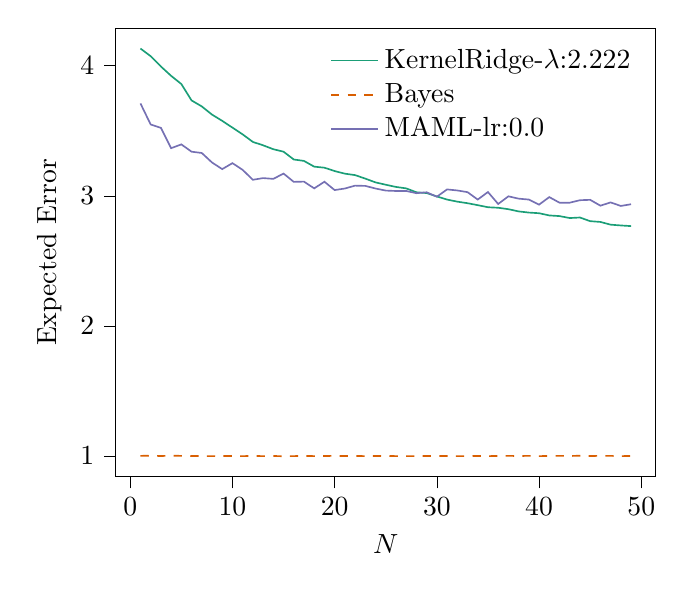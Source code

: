 % This file was created with tikzplotlib v0.10.1.
\begin{tikzpicture}

\definecolor{chocolate217952}{RGB}{217,95,2}
\definecolor{darkcyan27158119}{RGB}{27,158,119}
\definecolor{darkgray176}{RGB}{176,176,176}
\definecolor{lightslategray117112179}{RGB}{117,112,179}

\begin{axis}[
legend cell align={left},
legend style={fill opacity=0.8, draw opacity=1, text opacity=1, draw=none},
tick align=outside,
tick pos=left,
x grid style={darkgray176},
xlabel={\(\displaystyle N\)},
xmin=-1.4, xmax=51.4,
xtick style={color=black},
y grid style={darkgray176},
ylabel={Expected Error},
ymin=0.842, ymax=4.288,
ytick style={color=black}
]
\addplot [semithick, darkcyan27158119]
table {%
1 4.132
2 4.073
3 3.994
4 3.922
5 3.859
6 3.733
7 3.687
8 3.624
9 3.576
10 3.524
11 3.472
12 3.414
13 3.388
14 3.358
15 3.339
16 3.279
17 3.268
18 3.224
19 3.216
20 3.19
21 3.17
22 3.159
23 3.132
24 3.103
25 3.085
26 3.068
27 3.057
28 3.027
29 3.021
30 2.995
31 2.971
32 2.955
33 2.943
34 2.928
35 2.912
36 2.908
37 2.897
38 2.88
39 2.871
40 2.866
41 2.849
42 2.844
43 2.829
44 2.833
45 2.805
46 2.799
47 2.778
48 2.772
49 2.767
};
\addlegendentry{KernelRidge-$\lambda$:2.222}
\addplot [semithick, chocolate217952, dashed]
table {%
1 1.001
2 1.002
3 1.0
4 1.002
5 1.001
6 1.0
7 0.999
8 0.999
9 1.0
10 1.0
11 0.999
12 1.0
13 0.999
14 1.0
15 0.998
16 0.999
17 1.001
18 0.999
19 1.0
20 1.001
21 1.0
22 1.0
23 0.999
24 1.0
25 1.001
26 0.999
27 0.999
28 0.999
29 1.0
30 1.0
31 1.0
32 0.999
33 0.999
34 1.0
35 0.999
36 1.0
37 1.001
38 1.0
39 1.001
40 0.999
41 1.0
42 1.001
43 1.0
44 1.002
45 1.0
46 1.001
47 1.001
48 0.999
49 1.0
};
\addlegendentry{Bayes}
\addplot [semithick, lightslategray117112179]
table {%
1 3.71
2 3.548
3 3.522
4 3.366
5 3.395
6 3.339
7 3.329
8 3.256
9 3.205
10 3.251
11 3.199
12 3.123
13 3.136
14 3.13
15 3.171
16 3.107
17 3.109
18 3.057
19 3.108
20 3.044
21 3.056
22 3.078
23 3.076
24 3.056
25 3.04
26 3.037
27 3.037
28 3.02
29 3.027
30 2.993
31 3.049
32 3.041
33 3.028
34 2.971
35 3.029
36 2.937
37 2.996
38 2.978
39 2.971
40 2.932
41 2.99
42 2.947
43 2.947
44 2.966
45 2.969
46 2.924
47 2.949
48 2.922
49 2.935
};
\addlegendentry{MAML-lr:0.0}
\end{axis}

\end{tikzpicture}
